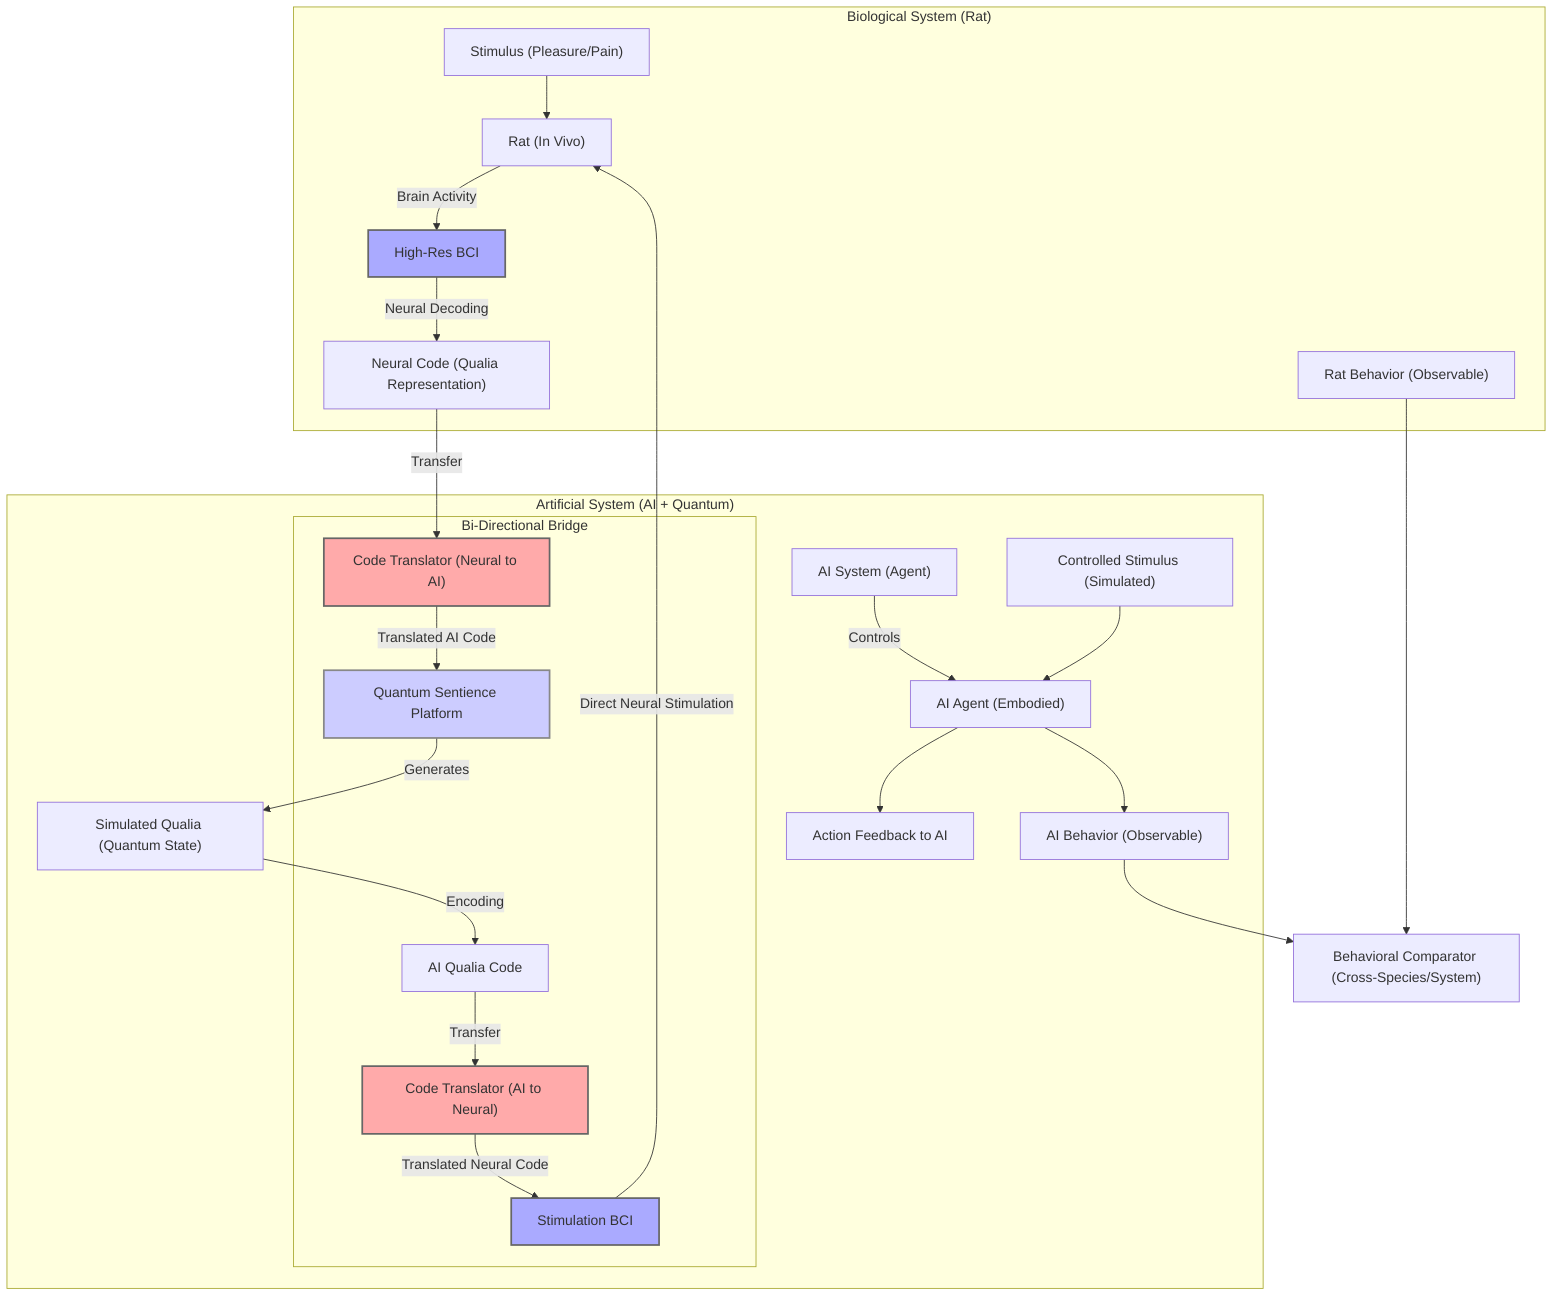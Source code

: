 graph TD
    subgraph "Biological System (Rat)"
        Rat["Rat (In Vivo)"] -- Brain Activity --> BCI1["High-Res BCI"]
        BCI1 -- Neural Decoding --> NeuralCode["Neural Code (Qualia Representation)"]
        
        StimulusRat["Stimulus (Pleasure/Pain)"] --> Rat
        
        RatBehavior["Rat Behavior (Observable)"]
    end

    subgraph "Artificial System (AI + Quantum)"
        QuantumComp["Quantum Sentience Platform"] -- Generates --> SimulatedQualia["Simulated Qualia (Quantum State)"]
        SimulatedQualia -- Encoding --> AIQualiaCode["AI Qualia Code"]

        AI["AI System (Agent)"] -- Controls --> AIAgent["AI Agent (Embodied)"]
        AIAgent --> AIBehavior["AI Behavior (Observable)"]

        StimulusAI["Controlled Stimulus (Simulated)"] --> AIAgent
        AIAgent --> ActionFeedback["Action Feedback to AI"]

        subgraph "Bi-Directional Bridge"
          NeuralCode -- Transfer --> CodeTranslator1["Code Translator (Neural to AI)"]
          CodeTranslator1 -- Translated AI Code --> QuantumComp

          AIQualiaCode -- Transfer --> CodeTranslator2["Code Translator (AI to Neural)"]
          CodeTranslator2 -- Translated Neural Code --> BCI2["Stimulation BCI"]
          BCI2 -- Direct Neural Stimulation --> Rat
        end
    end

    RatBehavior & AIBehavior --> Comparator["Behavioral Comparator (Cross-Species/System)"]

    style QuantumComp fill:#ccf,stroke:#888,stroke-width:2px
    style BCI1 fill:#aaf,stroke:#666,stroke-width:2px
    style BCI2 fill:#aaf,stroke:#666,stroke-width:2px
    style CodeTranslator1 fill:#faa,stroke:#666,stroke-width:2px
    style CodeTranslator2 fill:#faa,stroke:#666,stroke-width:2px